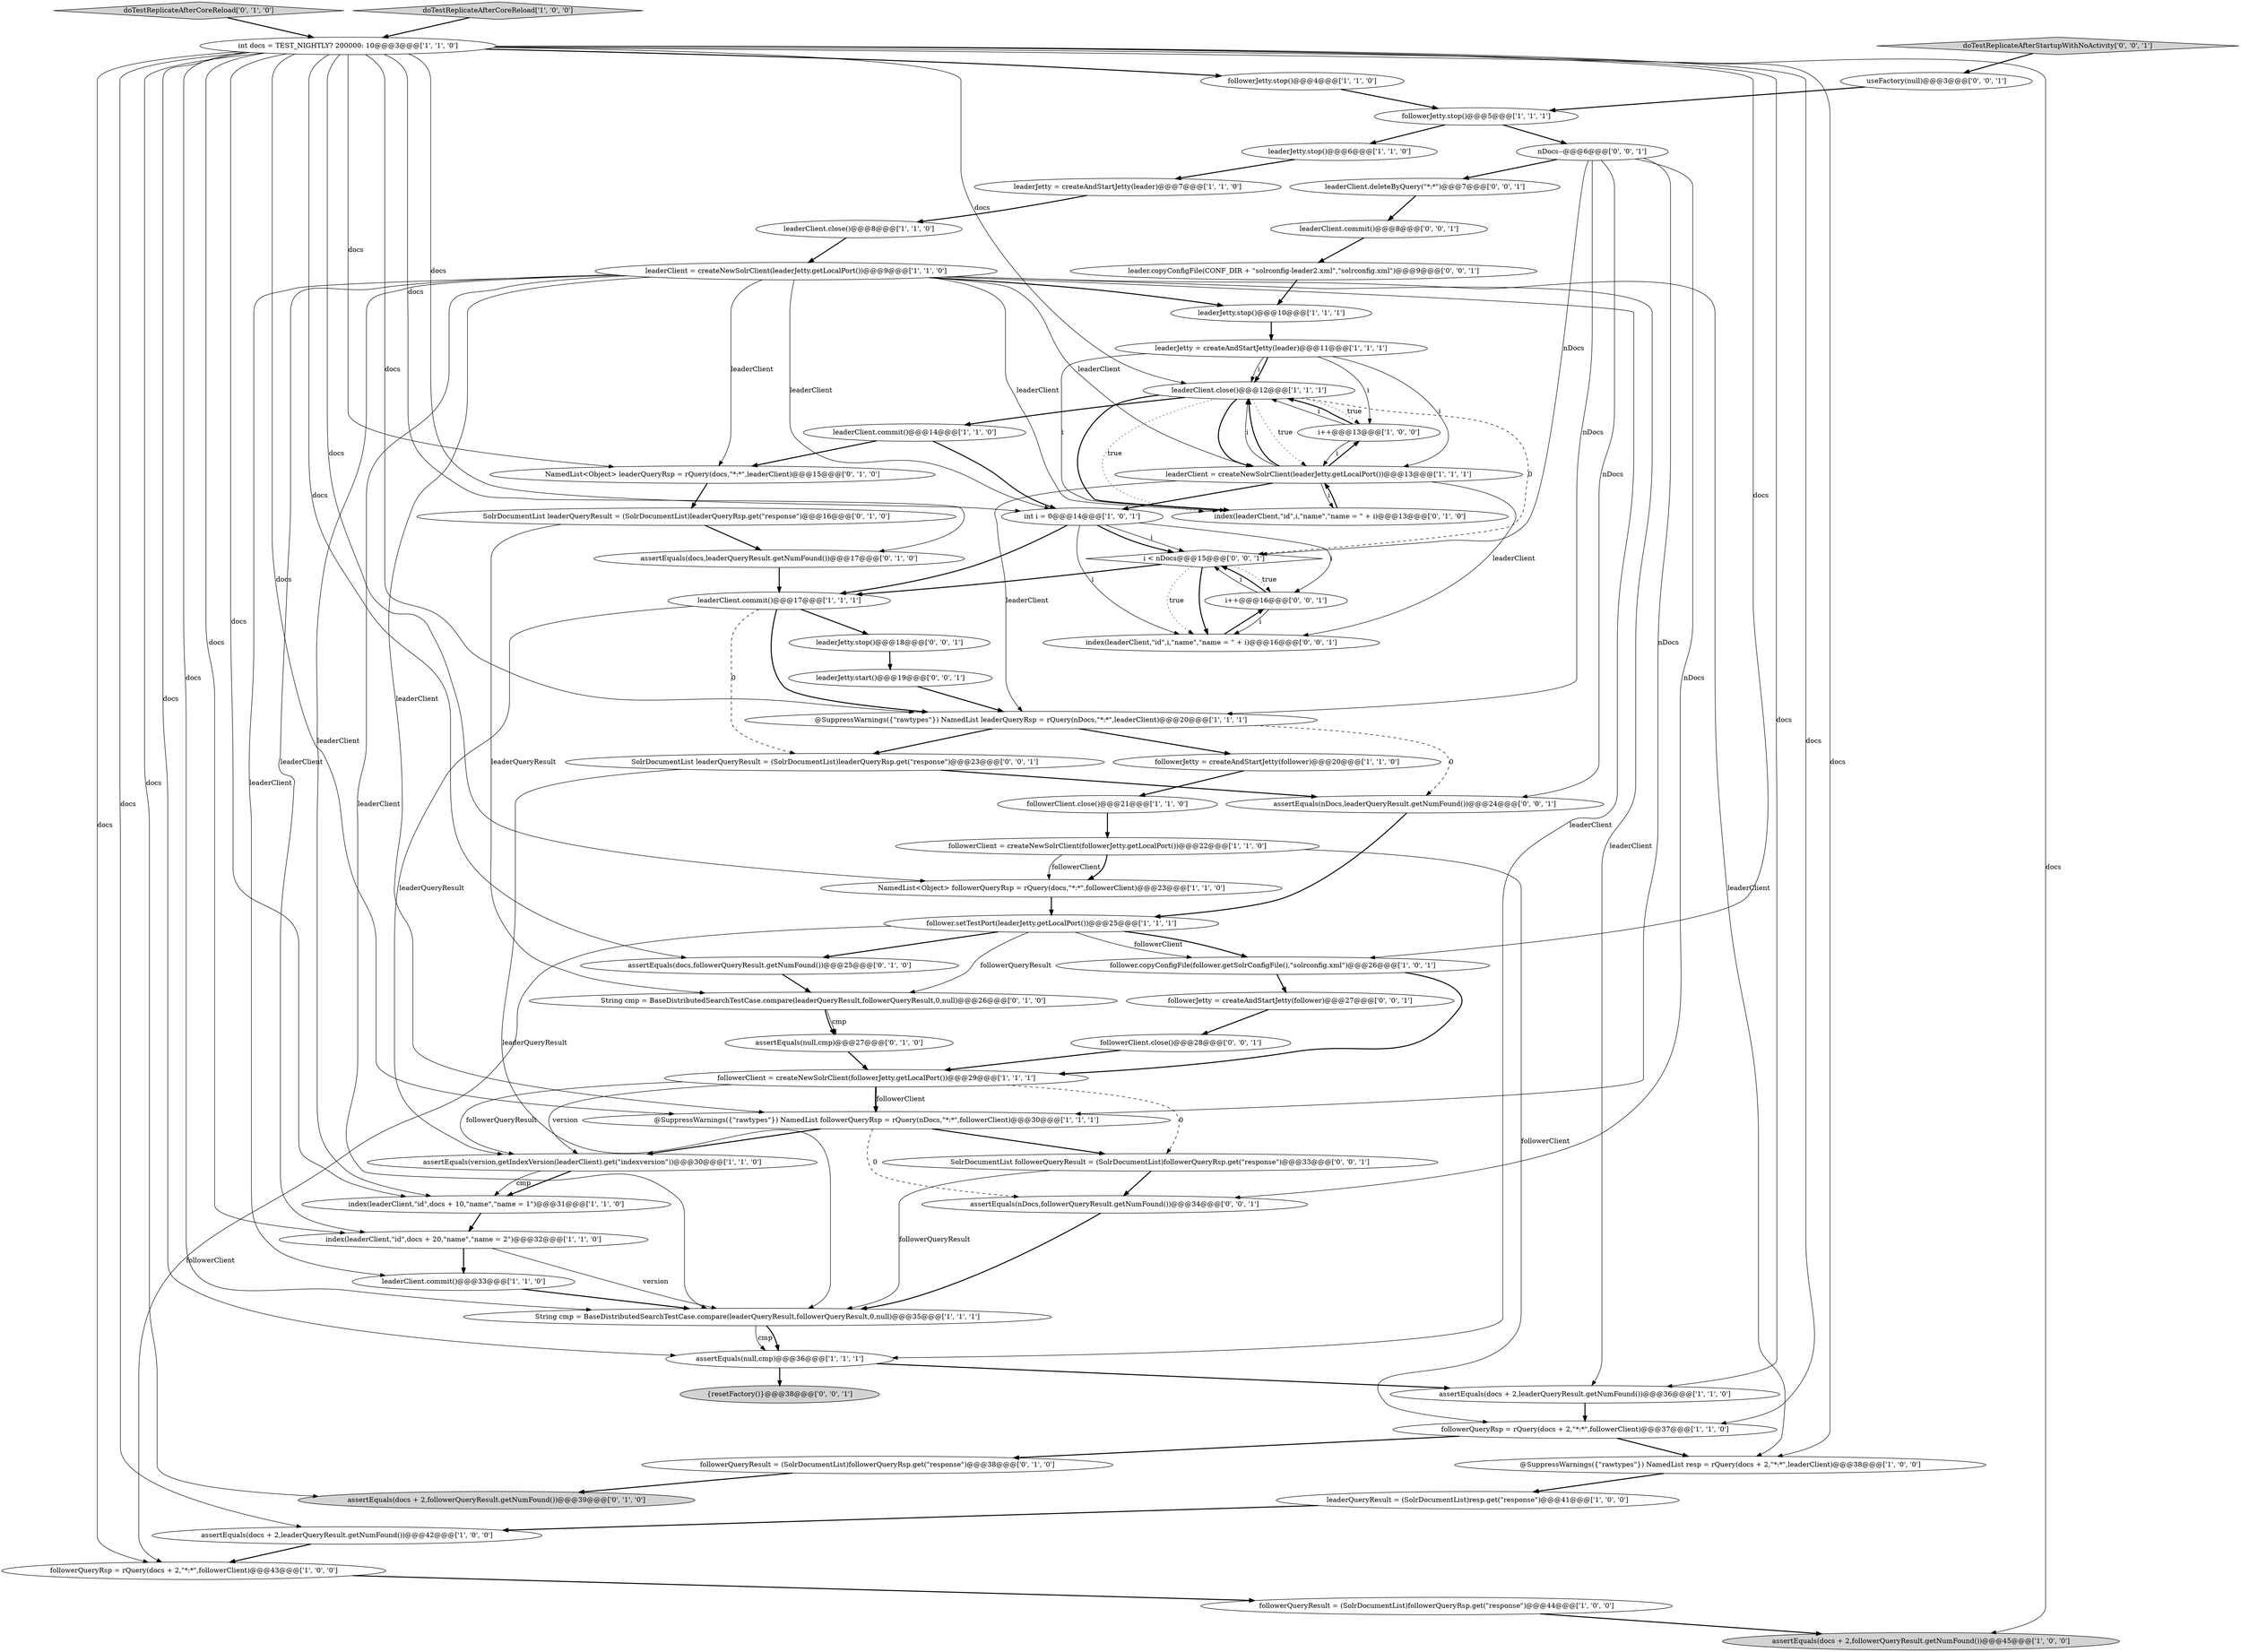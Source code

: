digraph {
40 [style = filled, label = "assertEquals(docs,followerQueryResult.getNumFound())@@@25@@@['0', '1', '0']", fillcolor = white, shape = ellipse image = "AAA0AAABBB2BBB"];
23 [style = filled, label = "leaderClient.close()@@@12@@@['1', '1', '1']", fillcolor = white, shape = ellipse image = "AAA0AAABBB1BBB"];
31 [style = filled, label = "assertEquals(docs + 2,followerQueryResult.getNumFound())@@@45@@@['1', '0', '0']", fillcolor = lightgray, shape = ellipse image = "AAA0AAABBB1BBB"];
46 [style = filled, label = "followerQueryResult = (SolrDocumentList)followerQueryRsp.get(\"response\")@@@38@@@['0', '1', '0']", fillcolor = white, shape = ellipse image = "AAA0AAABBB2BBB"];
9 [style = filled, label = "NamedList<Object> followerQueryRsp = rQuery(docs,\"*:*\",followerClient)@@@23@@@['1', '1', '0']", fillcolor = white, shape = ellipse image = "AAA0AAABBB1BBB"];
38 [style = filled, label = "followerQueryRsp = rQuery(docs + 2,\"*:*\",followerClient)@@@43@@@['1', '0', '0']", fillcolor = white, shape = ellipse image = "AAA0AAABBB1BBB"];
19 [style = filled, label = "assertEquals(version,getIndexVersion(leaderClient).get(\"indexversion\"))@@@30@@@['1', '1', '0']", fillcolor = white, shape = ellipse image = "AAA0AAABBB1BBB"];
28 [style = filled, label = "int i = 0@@@14@@@['1', '0', '1']", fillcolor = white, shape = ellipse image = "AAA0AAABBB1BBB"];
43 [style = filled, label = "String cmp = BaseDistributedSearchTestCase.compare(leaderQueryResult,followerQueryResult,0,null)@@@26@@@['0', '1', '0']", fillcolor = white, shape = ellipse image = "AAA0AAABBB2BBB"];
49 [style = filled, label = "leader.copyConfigFile(CONF_DIR + \"solrconfig-leader2.xml\",\"solrconfig.xml\")@@@9@@@['0', '0', '1']", fillcolor = white, shape = ellipse image = "AAA0AAABBB3BBB"];
52 [style = filled, label = "SolrDocumentList leaderQueryResult = (SolrDocumentList)leaderQueryRsp.get(\"response\")@@@23@@@['0', '0', '1']", fillcolor = white, shape = ellipse image = "AAA0AAABBB3BBB"];
59 [style = filled, label = "followerClient.close()@@@28@@@['0', '0', '1']", fillcolor = white, shape = ellipse image = "AAA0AAABBB3BBB"];
61 [style = filled, label = "leaderClient.deleteByQuery(\"*:*\")@@@7@@@['0', '0', '1']", fillcolor = white, shape = ellipse image = "AAA0AAABBB3BBB"];
64 [style = filled, label = "SolrDocumentList followerQueryResult = (SolrDocumentList)followerQueryRsp.get(\"response\")@@@33@@@['0', '0', '1']", fillcolor = white, shape = ellipse image = "AAA0AAABBB3BBB"];
57 [style = filled, label = "{resetFactory()}@@@38@@@['0', '0', '1']", fillcolor = lightgray, shape = ellipse image = "AAA0AAABBB3BBB"];
41 [style = filled, label = "assertEquals(null,cmp)@@@27@@@['0', '1', '0']", fillcolor = white, shape = ellipse image = "AAA0AAABBB2BBB"];
22 [style = filled, label = "leaderJetty = createAndStartJetty(leader)@@@11@@@['1', '1', '1']", fillcolor = white, shape = ellipse image = "AAA0AAABBB1BBB"];
8 [style = filled, label = "leaderJetty.stop()@@@6@@@['1', '1', '0']", fillcolor = white, shape = ellipse image = "AAA0AAABBB1BBB"];
18 [style = filled, label = "i++@@@13@@@['1', '0', '0']", fillcolor = white, shape = ellipse image = "AAA0AAABBB1BBB"];
0 [style = filled, label = "follower.copyConfigFile(follower.getSolrConfigFile(),\"solrconfig.xml\")@@@26@@@['1', '0', '1']", fillcolor = white, shape = ellipse image = "AAA0AAABBB1BBB"];
5 [style = filled, label = "followerJetty = createAndStartJetty(follower)@@@20@@@['1', '1', '0']", fillcolor = white, shape = ellipse image = "AAA0AAABBB1BBB"];
3 [style = filled, label = "leaderClient.commit()@@@33@@@['1', '1', '0']", fillcolor = white, shape = ellipse image = "AAA0AAABBB1BBB"];
53 [style = filled, label = "followerJetty = createAndStartJetty(follower)@@@27@@@['0', '0', '1']", fillcolor = white, shape = ellipse image = "AAA0AAABBB3BBB"];
65 [style = filled, label = "assertEquals(nDocs,leaderQueryResult.getNumFound())@@@24@@@['0', '0', '1']", fillcolor = white, shape = ellipse image = "AAA0AAABBB3BBB"];
14 [style = filled, label = "follower.setTestPort(leaderJetty.getLocalPort())@@@25@@@['1', '1', '1']", fillcolor = white, shape = ellipse image = "AAA0AAABBB1BBB"];
25 [style = filled, label = "assertEquals(docs + 2,leaderQueryResult.getNumFound())@@@42@@@['1', '0', '0']", fillcolor = white, shape = ellipse image = "AAA0AAABBB1BBB"];
35 [style = filled, label = "leaderJetty = createAndStartJetty(leader)@@@7@@@['1', '1', '0']", fillcolor = white, shape = ellipse image = "AAA0AAABBB1BBB"];
44 [style = filled, label = "NamedList<Object> leaderQueryRsp = rQuery(docs,\"*:*\",leaderClient)@@@15@@@['0', '1', '0']", fillcolor = white, shape = ellipse image = "AAA0AAABBB2BBB"];
60 [style = filled, label = "assertEquals(nDocs,followerQueryResult.getNumFound())@@@34@@@['0', '0', '1']", fillcolor = white, shape = ellipse image = "AAA0AAABBB3BBB"];
47 [style = filled, label = "assertEquals(docs + 2,followerQueryResult.getNumFound())@@@39@@@['0', '1', '0']", fillcolor = lightgray, shape = ellipse image = "AAA0AAABBB2BBB"];
62 [style = filled, label = "i < nDocs@@@15@@@['0', '0', '1']", fillcolor = white, shape = diamond image = "AAA0AAABBB3BBB"];
10 [style = filled, label = "leaderQueryResult = (SolrDocumentList)resp.get(\"response\")@@@41@@@['1', '0', '0']", fillcolor = white, shape = ellipse image = "AAA0AAABBB1BBB"];
48 [style = filled, label = "assertEquals(docs,leaderQueryResult.getNumFound())@@@17@@@['0', '1', '0']", fillcolor = white, shape = ellipse image = "AAA0AAABBB2BBB"];
13 [style = filled, label = "int docs = TEST_NIGHTLY? 200000: 10@@@3@@@['1', '1', '0']", fillcolor = white, shape = ellipse image = "AAA0AAABBB1BBB"];
1 [style = filled, label = "index(leaderClient,\"id\",docs + 20,\"name\",\"name = 2\")@@@32@@@['1', '1', '0']", fillcolor = white, shape = ellipse image = "AAA0AAABBB1BBB"];
17 [style = filled, label = "followerQueryRsp = rQuery(docs + 2,\"*:*\",followerClient)@@@37@@@['1', '1', '0']", fillcolor = white, shape = ellipse image = "AAA0AAABBB1BBB"];
50 [style = filled, label = "useFactory(null)@@@3@@@['0', '0', '1']", fillcolor = white, shape = ellipse image = "AAA0AAABBB3BBB"];
29 [style = filled, label = "followerClient = createNewSolrClient(followerJetty.getLocalPort())@@@22@@@['1', '1', '0']", fillcolor = white, shape = ellipse image = "AAA0AAABBB1BBB"];
36 [style = filled, label = "String cmp = BaseDistributedSearchTestCase.compare(leaderQueryResult,followerQueryResult,0,null)@@@35@@@['1', '1', '1']", fillcolor = white, shape = ellipse image = "AAA0AAABBB1BBB"];
56 [style = filled, label = "i++@@@16@@@['0', '0', '1']", fillcolor = white, shape = ellipse image = "AAA0AAABBB3BBB"];
58 [style = filled, label = "index(leaderClient,\"id\",i,\"name\",\"name = \" + i)@@@16@@@['0', '0', '1']", fillcolor = white, shape = ellipse image = "AAA0AAABBB3BBB"];
27 [style = filled, label = "assertEquals(null,cmp)@@@36@@@['1', '1', '1']", fillcolor = white, shape = ellipse image = "AAA0AAABBB1BBB"];
7 [style = filled, label = "@SuppressWarnings({\"rawtypes\"}) NamedList leaderQueryRsp = rQuery(nDocs,\"*:*\",leaderClient)@@@20@@@['1', '1', '1']", fillcolor = white, shape = ellipse image = "AAA0AAABBB1BBB"];
42 [style = filled, label = "index(leaderClient,\"id\",i,\"name\",\"name = \" + i)@@@13@@@['0', '1', '0']", fillcolor = white, shape = ellipse image = "AAA0AAABBB2BBB"];
55 [style = filled, label = "doTestReplicateAfterStartupWithNoActivity['0', '0', '1']", fillcolor = lightgray, shape = diamond image = "AAA0AAABBB3BBB"];
15 [style = filled, label = "followerClient.close()@@@21@@@['1', '1', '0']", fillcolor = white, shape = ellipse image = "AAA0AAABBB1BBB"];
30 [style = filled, label = "leaderClient.commit()@@@14@@@['1', '1', '0']", fillcolor = white, shape = ellipse image = "AAA0AAABBB1BBB"];
4 [style = filled, label = "leaderClient.commit()@@@17@@@['1', '1', '1']", fillcolor = white, shape = ellipse image = "AAA0AAABBB1BBB"];
20 [style = filled, label = "@SuppressWarnings({\"rawtypes\"}) NamedList resp = rQuery(docs + 2,\"*:*\",leaderClient)@@@38@@@['1', '0', '0']", fillcolor = white, shape = ellipse image = "AAA0AAABBB1BBB"];
11 [style = filled, label = "followerClient = createNewSolrClient(followerJetty.getLocalPort())@@@29@@@['1', '1', '1']", fillcolor = white, shape = ellipse image = "AAA0AAABBB1BBB"];
37 [style = filled, label = "followerQueryResult = (SolrDocumentList)followerQueryRsp.get(\"response\")@@@44@@@['1', '0', '0']", fillcolor = white, shape = ellipse image = "AAA0AAABBB1BBB"];
66 [style = filled, label = "leaderJetty.stop()@@@18@@@['0', '0', '1']", fillcolor = white, shape = ellipse image = "AAA0AAABBB3BBB"];
45 [style = filled, label = "doTestReplicateAfterCoreReload['0', '1', '0']", fillcolor = lightgray, shape = diamond image = "AAA0AAABBB2BBB"];
16 [style = filled, label = "@SuppressWarnings({\"rawtypes\"}) NamedList followerQueryRsp = rQuery(nDocs,\"*:*\",followerClient)@@@30@@@['1', '1', '1']", fillcolor = white, shape = ellipse image = "AAA0AAABBB1BBB"];
39 [style = filled, label = "SolrDocumentList leaderQueryResult = (SolrDocumentList)leaderQueryRsp.get(\"response\")@@@16@@@['0', '1', '0']", fillcolor = white, shape = ellipse image = "AAA0AAABBB2BBB"];
26 [style = filled, label = "assertEquals(docs + 2,leaderQueryResult.getNumFound())@@@36@@@['1', '1', '0']", fillcolor = white, shape = ellipse image = "AAA0AAABBB1BBB"];
34 [style = filled, label = "followerJetty.stop()@@@4@@@['1', '1', '0']", fillcolor = white, shape = ellipse image = "AAA0AAABBB1BBB"];
2 [style = filled, label = "leaderJetty.stop()@@@10@@@['1', '1', '1']", fillcolor = white, shape = ellipse image = "AAA0AAABBB1BBB"];
24 [style = filled, label = "leaderClient = createNewSolrClient(leaderJetty.getLocalPort())@@@13@@@['1', '1', '1']", fillcolor = white, shape = ellipse image = "AAA0AAABBB1BBB"];
12 [style = filled, label = "followerJetty.stop()@@@5@@@['1', '1', '1']", fillcolor = white, shape = ellipse image = "AAA0AAABBB1BBB"];
32 [style = filled, label = "leaderClient = createNewSolrClient(leaderJetty.getLocalPort())@@@9@@@['1', '1', '0']", fillcolor = white, shape = ellipse image = "AAA0AAABBB1BBB"];
63 [style = filled, label = "nDocs--@@@6@@@['0', '0', '1']", fillcolor = white, shape = ellipse image = "AAA0AAABBB3BBB"];
21 [style = filled, label = "doTestReplicateAfterCoreReload['1', '0', '0']", fillcolor = lightgray, shape = diamond image = "AAA0AAABBB1BBB"];
33 [style = filled, label = "index(leaderClient,\"id\",docs + 10,\"name\",\"name = 1\")@@@31@@@['1', '1', '0']", fillcolor = white, shape = ellipse image = "AAA0AAABBB1BBB"];
51 [style = filled, label = "leaderClient.commit()@@@8@@@['0', '0', '1']", fillcolor = white, shape = ellipse image = "AAA0AAABBB3BBB"];
6 [style = filled, label = "leaderClient.close()@@@8@@@['1', '1', '0']", fillcolor = white, shape = ellipse image = "AAA0AAABBB1BBB"];
54 [style = filled, label = "leaderJetty.start()@@@19@@@['0', '0', '1']", fillcolor = white, shape = ellipse image = "AAA0AAABBB3BBB"];
23->30 [style = bold, label=""];
22->24 [style = solid, label="i"];
26->17 [style = bold, label=""];
46->47 [style = bold, label=""];
63->7 [style = solid, label="nDocs"];
63->65 [style = solid, label="nDocs"];
20->10 [style = bold, label=""];
13->25 [style = solid, label="docs"];
13->31 [style = solid, label="docs"];
52->36 [style = solid, label="leaderQueryResult"];
8->35 [style = bold, label=""];
65->14 [style = bold, label=""];
62->58 [style = dotted, label="true"];
48->4 [style = bold, label=""];
14->0 [style = bold, label=""];
11->16 [style = bold, label=""];
13->44 [style = solid, label="docs"];
36->27 [style = solid, label="cmp"];
13->9 [style = solid, label="docs"];
4->19 [style = solid, label="leaderQueryResult"];
13->34 [style = bold, label=""];
19->33 [style = bold, label=""];
64->60 [style = bold, label=""];
43->41 [style = bold, label=""];
18->23 [style = solid, label="i"];
29->9 [style = solid, label="followerClient"];
22->23 [style = solid, label="i"];
6->32 [style = bold, label=""];
32->28 [style = solid, label="leaderClient"];
13->48 [style = solid, label="docs"];
0->53 [style = bold, label=""];
9->14 [style = bold, label=""];
45->13 [style = bold, label=""];
13->23 [style = solid, label="docs"];
28->58 [style = solid, label="i"];
24->42 [style = solid, label="i"];
51->49 [style = bold, label=""];
66->54 [style = bold, label=""];
19->33 [style = solid, label="cmp"];
49->2 [style = bold, label=""];
13->17 [style = solid, label="docs"];
24->58 [style = solid, label="leaderClient"];
35->6 [style = bold, label=""];
62->4 [style = bold, label=""];
37->31 [style = bold, label=""];
63->61 [style = bold, label=""];
13->40 [style = solid, label="docs"];
41->11 [style = bold, label=""];
58->56 [style = bold, label=""];
54->7 [style = bold, label=""];
52->65 [style = bold, label=""];
32->1 [style = solid, label="leaderClient"];
0->11 [style = bold, label=""];
11->19 [style = solid, label="followerQueryResult"];
13->28 [style = solid, label="docs"];
13->47 [style = solid, label="docs"];
14->43 [style = solid, label="followerQueryResult"];
56->58 [style = solid, label="i"];
32->2 [style = bold, label=""];
27->26 [style = bold, label=""];
16->60 [style = dashed, label="0"];
55->50 [style = bold, label=""];
22->18 [style = solid, label="i"];
30->28 [style = bold, label=""];
11->16 [style = solid, label="followerClient"];
44->39 [style = bold, label=""];
28->62 [style = solid, label="i"];
32->16 [style = solid, label="leaderClient"];
21->13 [style = bold, label=""];
61->51 [style = bold, label=""];
15->29 [style = bold, label=""];
1->36 [style = solid, label="version"];
4->7 [style = bold, label=""];
42->24 [style = bold, label=""];
32->27 [style = solid, label="leaderClient"];
32->24 [style = solid, label="leaderClient"];
40->43 [style = bold, label=""];
32->26 [style = solid, label="leaderClient"];
16->19 [style = bold, label=""];
56->62 [style = solid, label="i"];
38->37 [style = bold, label=""];
39->48 [style = bold, label=""];
32->33 [style = solid, label="leaderClient"];
17->20 [style = bold, label=""];
28->4 [style = bold, label=""];
29->17 [style = solid, label="followerClient"];
13->38 [style = solid, label="docs"];
32->42 [style = solid, label="leaderClient"];
64->36 [style = solid, label="followerQueryResult"];
28->62 [style = bold, label=""];
32->44 [style = solid, label="leaderClient"];
13->26 [style = solid, label="docs"];
13->7 [style = solid, label="docs"];
28->56 [style = solid, label="i"];
3->36 [style = bold, label=""];
7->5 [style = bold, label=""];
43->41 [style = solid, label="cmp"];
7->65 [style = dashed, label="0"];
13->20 [style = solid, label="docs"];
12->8 [style = bold, label=""];
24->7 [style = solid, label="leaderClient"];
4->66 [style = bold, label=""];
18->24 [style = solid, label="i"];
18->23 [style = bold, label=""];
23->42 [style = bold, label=""];
14->38 [style = solid, label="followerClient"];
13->1 [style = solid, label="docs"];
13->27 [style = solid, label="docs"];
29->9 [style = bold, label=""];
16->64 [style = bold, label=""];
36->27 [style = bold, label=""];
27->57 [style = bold, label=""];
23->42 [style = dotted, label="true"];
12->63 [style = bold, label=""];
24->18 [style = bold, label=""];
14->0 [style = solid, label="followerClient"];
24->23 [style = bold, label=""];
23->24 [style = bold, label=""];
56->62 [style = bold, label=""];
23->62 [style = dashed, label="0"];
53->59 [style = bold, label=""];
13->33 [style = solid, label="docs"];
13->0 [style = solid, label="docs"];
32->20 [style = solid, label="leaderClient"];
23->24 [style = dotted, label="true"];
25->38 [style = bold, label=""];
10->25 [style = bold, label=""];
63->16 [style = solid, label="nDocs"];
11->64 [style = dashed, label="0"];
32->36 [style = solid, label="leaderClient"];
1->3 [style = bold, label=""];
60->36 [style = bold, label=""];
32->3 [style = solid, label="leaderClient"];
62->56 [style = dotted, label="true"];
23->18 [style = dotted, label="true"];
2->22 [style = bold, label=""];
34->12 [style = bold, label=""];
59->11 [style = bold, label=""];
4->52 [style = dashed, label="0"];
22->42 [style = solid, label="i"];
13->16 [style = solid, label="docs"];
22->23 [style = bold, label=""];
14->40 [style = bold, label=""];
7->52 [style = bold, label=""];
24->28 [style = bold, label=""];
24->23 [style = solid, label="i"];
30->44 [style = bold, label=""];
63->62 [style = solid, label="nDocs"];
11->19 [style = solid, label="version"];
63->60 [style = solid, label="nDocs"];
50->12 [style = bold, label=""];
13->36 [style = solid, label="docs"];
62->58 [style = bold, label=""];
39->43 [style = solid, label="leaderQueryResult"];
17->46 [style = bold, label=""];
5->15 [style = bold, label=""];
33->1 [style = bold, label=""];
}
